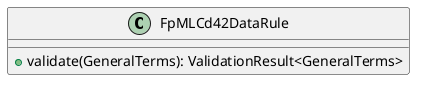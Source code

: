 @startuml

    class FpMLCd42DataRule [[FpMLCd42DataRule.html]] {
        +validate(GeneralTerms): ValidationResult<GeneralTerms>
    }

@enduml
